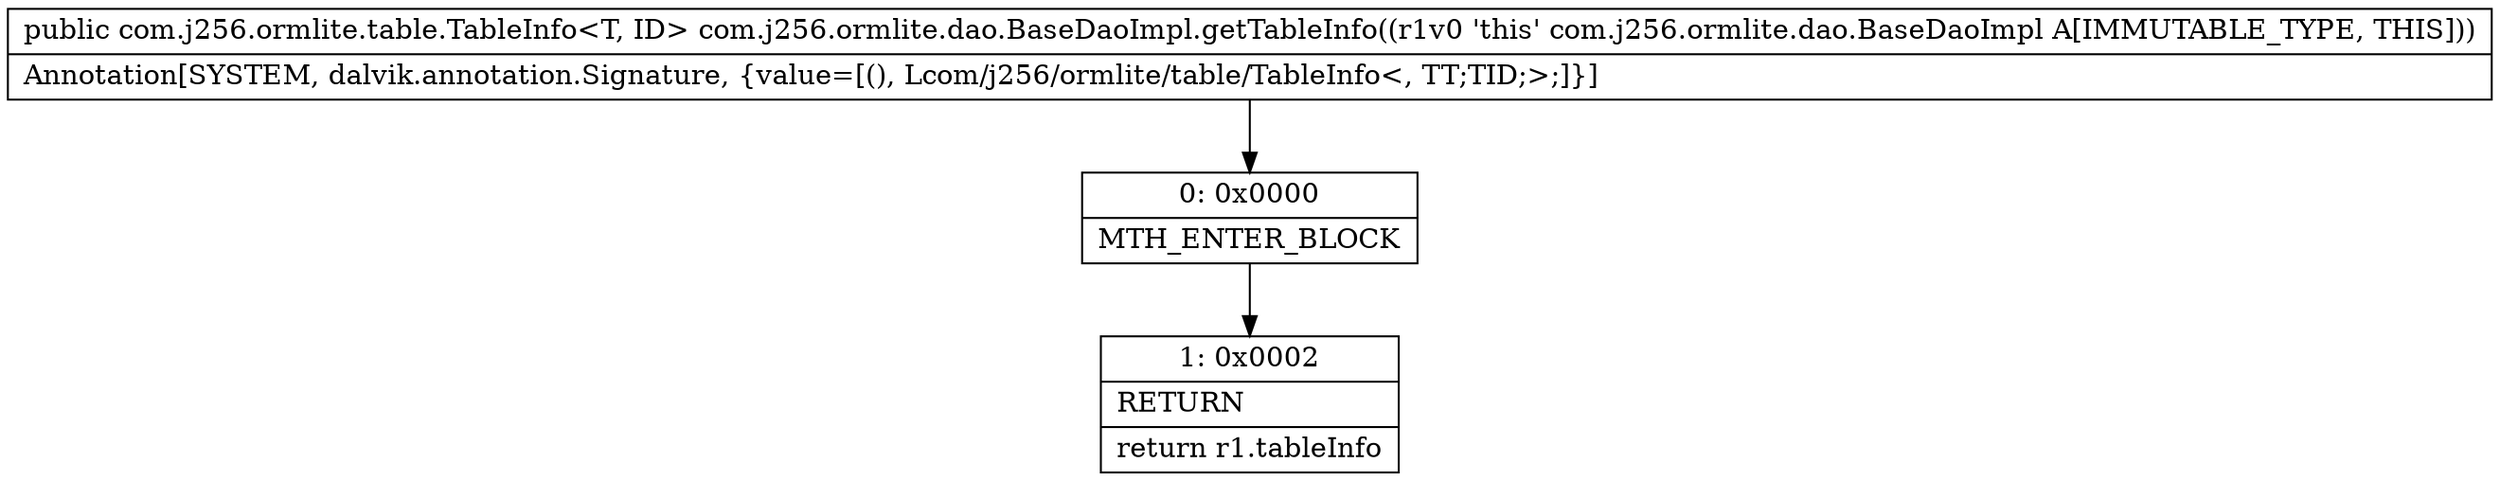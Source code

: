 digraph "CFG forcom.j256.ormlite.dao.BaseDaoImpl.getTableInfo()Lcom\/j256\/ormlite\/table\/TableInfo;" {
Node_0 [shape=record,label="{0\:\ 0x0000|MTH_ENTER_BLOCK\l}"];
Node_1 [shape=record,label="{1\:\ 0x0002|RETURN\l|return r1.tableInfo\l}"];
MethodNode[shape=record,label="{public com.j256.ormlite.table.TableInfo\<T, ID\> com.j256.ormlite.dao.BaseDaoImpl.getTableInfo((r1v0 'this' com.j256.ormlite.dao.BaseDaoImpl A[IMMUTABLE_TYPE, THIS]))  | Annotation[SYSTEM, dalvik.annotation.Signature, \{value=[(), Lcom\/j256\/ormlite\/table\/TableInfo\<, TT;TID;\>;]\}]\l}"];
MethodNode -> Node_0;
Node_0 -> Node_1;
}

